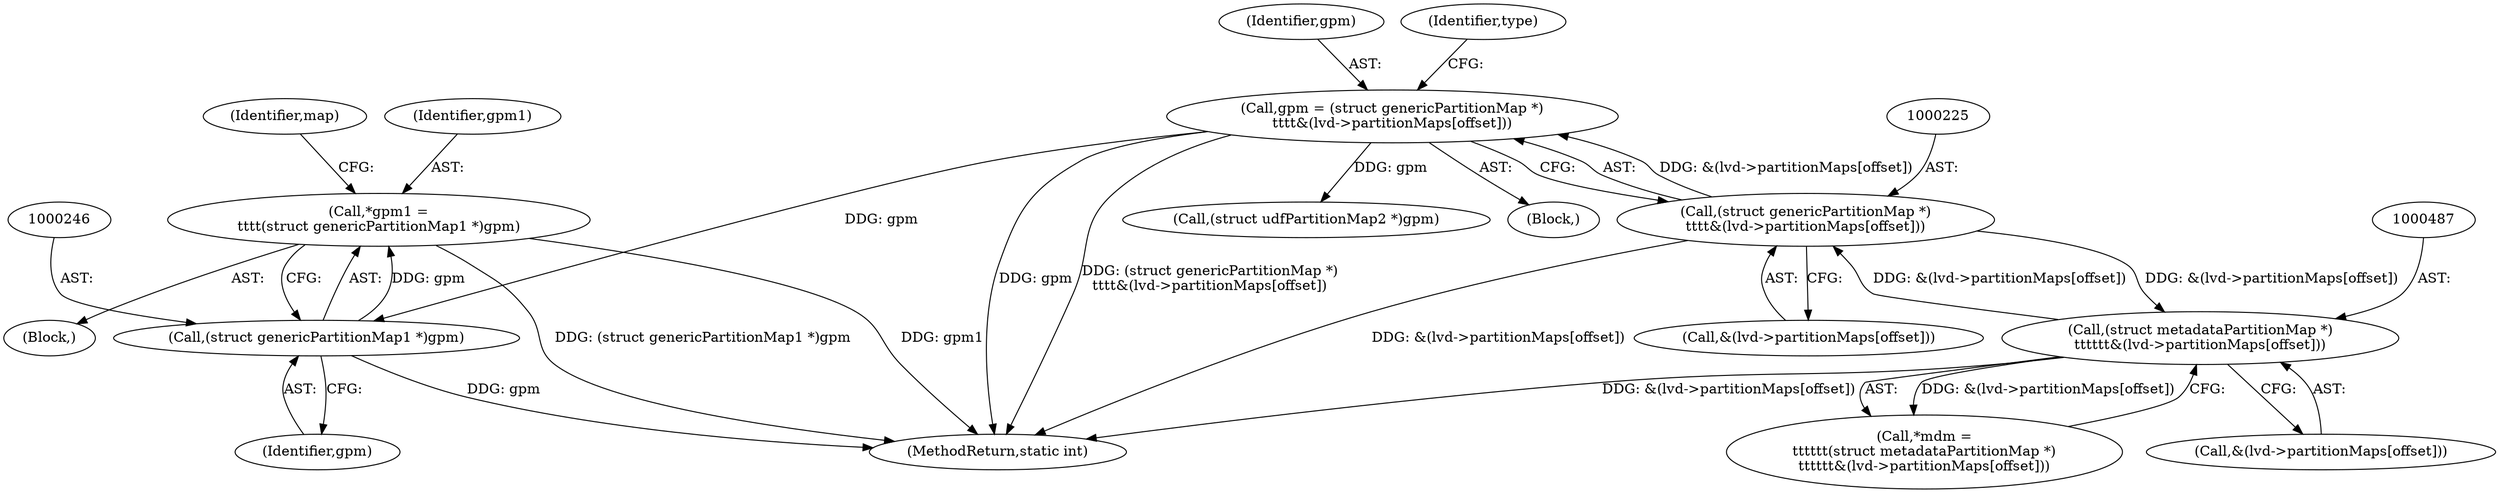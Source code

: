 digraph "0_linux_1df2ae31c724e57be9d7ac00d78db8a5dabdd050@pointer" {
"1000243" [label="(Call,*gpm1 =\n\t\t\t\t(struct genericPartitionMap1 *)gpm)"];
"1000245" [label="(Call,(struct genericPartitionMap1 *)gpm)"];
"1000222" [label="(Call,gpm = (struct genericPartitionMap *)\n\t\t\t\t&(lvd->partitionMaps[offset]))"];
"1000224" [label="(Call,(struct genericPartitionMap *)\n\t\t\t\t&(lvd->partitionMaps[offset]))"];
"1000486" [label="(Call,(struct metadataPartitionMap *)\n\t\t\t\t\t\t&(lvd->partitionMaps[offset]))"];
"1000247" [label="(Identifier,gpm)"];
"1000244" [label="(Identifier,gpm1)"];
"1000226" [label="(Call,&(lvd->partitionMaps[offset]))"];
"1000484" [label="(Call,*mdm =\n\t\t\t\t\t\t(struct metadataPartitionMap *)\n\t\t\t\t\t\t&(lvd->partitionMaps[offset]))"];
"1000224" [label="(Call,(struct genericPartitionMap *)\n\t\t\t\t&(lvd->partitionMaps[offset]))"];
"1000223" [label="(Identifier,gpm)"];
"1000488" [label="(Call,&(lvd->partitionMaps[offset]))"];
"1000486" [label="(Call,(struct metadataPartitionMap *)\n\t\t\t\t\t\t&(lvd->partitionMaps[offset]))"];
"1000283" [label="(Call,(struct udfPartitionMap2 *)gpm)"];
"1000250" [label="(Identifier,map)"];
"1000245" [label="(Call,(struct genericPartitionMap1 *)gpm)"];
"1000243" [label="(Call,*gpm1 =\n\t\t\t\t(struct genericPartitionMap1 *)gpm)"];
"1000691" [label="(MethodReturn,static int)"];
"1000233" [label="(Identifier,type)"];
"1000241" [label="(Block,)"];
"1000212" [label="(Block,)"];
"1000222" [label="(Call,gpm = (struct genericPartitionMap *)\n\t\t\t\t&(lvd->partitionMaps[offset]))"];
"1000243" -> "1000241"  [label="AST: "];
"1000243" -> "1000245"  [label="CFG: "];
"1000244" -> "1000243"  [label="AST: "];
"1000245" -> "1000243"  [label="AST: "];
"1000250" -> "1000243"  [label="CFG: "];
"1000243" -> "1000691"  [label="DDG: gpm1"];
"1000243" -> "1000691"  [label="DDG: (struct genericPartitionMap1 *)gpm"];
"1000245" -> "1000243"  [label="DDG: gpm"];
"1000245" -> "1000247"  [label="CFG: "];
"1000246" -> "1000245"  [label="AST: "];
"1000247" -> "1000245"  [label="AST: "];
"1000245" -> "1000691"  [label="DDG: gpm"];
"1000222" -> "1000245"  [label="DDG: gpm"];
"1000222" -> "1000212"  [label="AST: "];
"1000222" -> "1000224"  [label="CFG: "];
"1000223" -> "1000222"  [label="AST: "];
"1000224" -> "1000222"  [label="AST: "];
"1000233" -> "1000222"  [label="CFG: "];
"1000222" -> "1000691"  [label="DDG: gpm"];
"1000222" -> "1000691"  [label="DDG: (struct genericPartitionMap *)\n\t\t\t\t&(lvd->partitionMaps[offset])"];
"1000224" -> "1000222"  [label="DDG: &(lvd->partitionMaps[offset])"];
"1000222" -> "1000283"  [label="DDG: gpm"];
"1000224" -> "1000226"  [label="CFG: "];
"1000225" -> "1000224"  [label="AST: "];
"1000226" -> "1000224"  [label="AST: "];
"1000224" -> "1000691"  [label="DDG: &(lvd->partitionMaps[offset])"];
"1000486" -> "1000224"  [label="DDG: &(lvd->partitionMaps[offset])"];
"1000224" -> "1000486"  [label="DDG: &(lvd->partitionMaps[offset])"];
"1000486" -> "1000484"  [label="AST: "];
"1000486" -> "1000488"  [label="CFG: "];
"1000487" -> "1000486"  [label="AST: "];
"1000488" -> "1000486"  [label="AST: "];
"1000484" -> "1000486"  [label="CFG: "];
"1000486" -> "1000691"  [label="DDG: &(lvd->partitionMaps[offset])"];
"1000486" -> "1000484"  [label="DDG: &(lvd->partitionMaps[offset])"];
}
